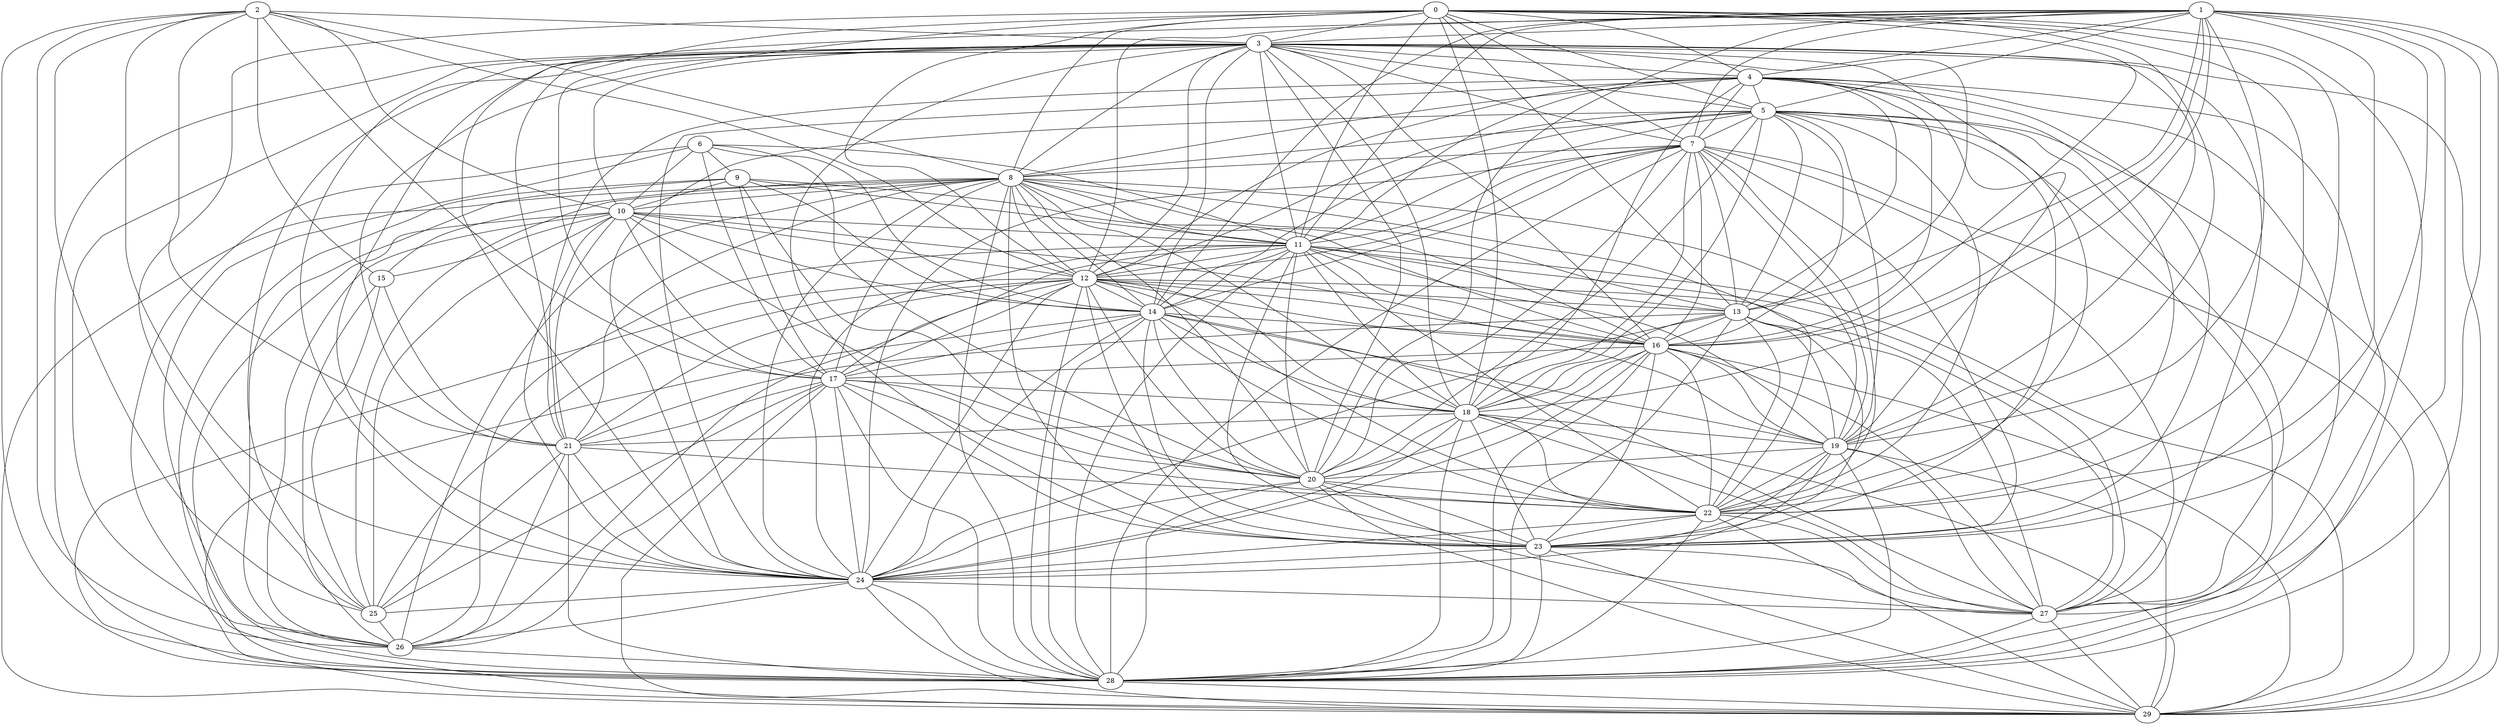 graph {
0  [Label = "0 (0.00)"]
1  [Label = "1 (0.00)"]
2  [Label = "2 (0.00)"]
3  [Label = "3 (0.00)"]
4  [Label = "4 (0.00)"]
5  [Label = "5 (0.00)"]
6  [Label = "6 (0.00)"]
7  [Label = "7 (0.00)"]
8  [Label = "8 (0.00)"]
9  [Label = "9 (0.00)"]
10  [Label = "10 (0.00)"]
11  [Label = "11 (0.00)"]
12  [Label = "12 (0.00)"]
13  [Label = "13 (0.00)"]
14  [Label = "14 (0.00)"]
15  [Label = "15 (0.00)"]
16  [Label = "16 (0.00)"]
17  [Label = "17 (0.00)"]
18  [Label = "18 (0.00)"]
19  [Label = "19 (0.00)"]
20  [Label = "20 (0.00)"]
21  [Label = "21 (0.00)"]
22  [Label = "22 (0.00)"]
23  [Label = "23 (0.00)"]
24  [Label = "24 (0.00)"]
25  [Label = "25 (0.00)"]
26  [Label = "26 (0.00)"]
27  [Label = "27 (0.00)"]
28  [Label = "28 (0.00)"]
29  [Label = "29 (0.00)"]

0--3  [Label = "0.00"]
0--4  [Label = "0.00"]
0--5  [Label = "0.00"]
0--7  [Label = "0.00"]
0--8  [Label = "0.00"]
0--11  [Label = "0.00"]
0--12  [Label = "0.00"]
0--13  [Label = "0.00"]
0--16  [Label = "0.00"]
0--18  [Label = "0.00"]
0--19  [Label = "0.00"]
0--21  [Label = "0.00"]
0--22  [Label = "0.00"]
0--23  [Label = "0.00"]
0--24  [Label = "0.00"]
0--25  [Label = "0.00"]
0--28  [Label = "0.00"]
1--3  [Label = "0.00"]
1--4  [Label = "0.00"]
1--5  [Label = "0.00"]
1--7  [Label = "0.00"]
1--11  [Label = "0.00"]
1--12  [Label = "0.00"]
1--13  [Label = "0.00"]
1--14  [Label = "0.00"]
1--16  [Label = "0.00"]
1--18  [Label = "0.00"]
1--19  [Label = "0.00"]
1--20  [Label = "0.00"]
1--22  [Label = "0.00"]
1--23  [Label = "0.00"]
1--24  [Label = "0.00"]
1--27  [Label = "0.00"]
1--28  [Label = "0.00"]
1--29  [Label = "0.00"]
2--3  [Label = "0.00"]
2--8  [Label = "0.00"]
2--10  [Label = "0.00"]
2--12  [Label = "0.00"]
2--15  [Label = "0.00"]
2--17  [Label = "0.00"]
2--21  [Label = "0.00"]
2--24  [Label = "0.00"]
2--25  [Label = "0.00"]
2--26  [Label = "0.00"]
2--28  [Label = "0.00"]
3--4  [Label = "0.00"]
3--5  [Label = "0.00"]
3--7  [Label = "0.00"]
3--8  [Label = "0.00"]
3--10  [Label = "0.00"]
3--11  [Label = "0.00"]
3--12  [Label = "0.00"]
3--13  [Label = "0.00"]
3--14  [Label = "0.00"]
3--16  [Label = "0.00"]
3--17  [Label = "0.00"]
3--18  [Label = "0.00"]
3--19  [Label = "0.00"]
3--20  [Label = "0.00"]
3--21  [Label = "0.00"]
3--22  [Label = "0.00"]
3--23  [Label = "0.00"]
3--24  [Label = "0.00"]
3--25  [Label = "0.00"]
3--26  [Label = "0.00"]
3--27  [Label = "0.00"]
3--28  [Label = "0.00"]
3--29  [Label = "0.00"]
4--5  [Label = "0.00"]
4--7  [Label = "0.00"]
4--8  [Label = "0.00"]
4--11  [Label = "0.00"]
4--12  [Label = "0.00"]
4--13  [Label = "0.00"]
4--16  [Label = "0.00"]
4--18  [Label = "0.00"]
4--19  [Label = "0.00"]
4--21  [Label = "0.00"]
4--22  [Label = "0.00"]
4--23  [Label = "0.00"]
4--24  [Label = "0.00"]
4--27  [Label = "0.00"]
4--28  [Label = "0.00"]
5--7  [Label = "0.00"]
5--8  [Label = "0.00"]
5--11  [Label = "0.00"]
5--12  [Label = "0.00"]
5--13  [Label = "0.00"]
5--14  [Label = "0.00"]
5--16  [Label = "0.00"]
5--18  [Label = "0.00"]
5--19  [Label = "0.00"]
5--20  [Label = "0.00"]
5--22  [Label = "0.00"]
5--23  [Label = "0.00"]
5--24  [Label = "0.00"]
5--27  [Label = "0.00"]
5--28  [Label = "0.00"]
5--29  [Label = "0.00"]
6--9  [Label = "0.00"]
6--10  [Label = "0.00"]
6--11  [Label = "0.00"]
6--14  [Label = "0.00"]
6--17  [Label = "0.00"]
6--20  [Label = "0.00"]
6--26  [Label = "0.00"]
6--28  [Label = "0.00"]
7--8  [Label = "0.00"]
7--11  [Label = "0.00"]
7--12  [Label = "0.00"]
7--13  [Label = "0.00"]
7--14  [Label = "0.00"]
7--16  [Label = "0.00"]
7--18  [Label = "0.00"]
7--19  [Label = "0.00"]
7--20  [Label = "0.00"]
7--22  [Label = "0.00"]
7--23  [Label = "0.00"]
7--24  [Label = "0.00"]
7--27  [Label = "0.00"]
7--28  [Label = "0.00"]
7--29  [Label = "0.00"]
8--10  [Label = "0.00"]
8--11  [Label = "0.00"]
8--12  [Label = "0.00"]
8--13  [Label = "0.00"]
8--14  [Label = "0.00"]
8--15  [Label = "0.00"]
8--16  [Label = "0.00"]
8--17  [Label = "0.00"]
8--18  [Label = "0.00"]
8--19  [Label = "0.00"]
8--20  [Label = "0.00"]
8--21  [Label = "0.00"]
8--22  [Label = "0.00"]
8--23  [Label = "0.00"]
8--24  [Label = "0.00"]
8--25  [Label = "0.00"]
8--26  [Label = "0.00"]
8--28  [Label = "0.00"]
8--29  [Label = "0.00"]
9--10  [Label = "0.00"]
9--11  [Label = "0.00"]
9--14  [Label = "0.00"]
9--16  [Label = "0.00"]
9--17  [Label = "0.00"]
9--20  [Label = "0.00"]
9--26  [Label = "0.00"]
9--28  [Label = "0.00"]
10--11  [Label = "0.00"]
10--12  [Label = "0.00"]
10--14  [Label = "0.00"]
10--15  [Label = "0.00"]
10--16  [Label = "0.00"]
10--17  [Label = "0.00"]
10--20  [Label = "0.00"]
10--21  [Label = "0.00"]
10--24  [Label = "0.00"]
10--25  [Label = "0.00"]
10--26  [Label = "0.00"]
10--28  [Label = "0.00"]
11--12  [Label = "0.00"]
11--13  [Label = "0.00"]
11--14  [Label = "0.00"]
11--16  [Label = "0.00"]
11--17  [Label = "0.00"]
11--18  [Label = "0.00"]
11--19  [Label = "0.00"]
11--20  [Label = "0.00"]
11--22  [Label = "0.00"]
11--23  [Label = "0.00"]
11--24  [Label = "0.00"]
11--26  [Label = "0.00"]
11--27  [Label = "0.00"]
11--28  [Label = "0.00"]
11--29  [Label = "0.00"]
12--13  [Label = "0.00"]
12--14  [Label = "0.00"]
12--16  [Label = "0.00"]
12--17  [Label = "0.00"]
12--18  [Label = "0.00"]
12--19  [Label = "0.00"]
12--20  [Label = "0.00"]
12--21  [Label = "0.00"]
12--22  [Label = "0.00"]
12--23  [Label = "0.00"]
12--24  [Label = "0.00"]
12--25  [Label = "0.00"]
12--26  [Label = "0.00"]
12--27  [Label = "0.00"]
12--28  [Label = "0.00"]
12--29  [Label = "0.00"]
13--16  [Label = "0.00"]
13--18  [Label = "0.00"]
13--19  [Label = "0.00"]
13--21  [Label = "0.00"]
13--22  [Label = "0.00"]
13--23  [Label = "0.00"]
13--24  [Label = "0.00"]
13--27  [Label = "0.00"]
13--28  [Label = "0.00"]
14--16  [Label = "0.00"]
14--17  [Label = "0.00"]
14--18  [Label = "0.00"]
14--19  [Label = "0.00"]
14--20  [Label = "0.00"]
14--22  [Label = "0.00"]
14--23  [Label = "0.00"]
14--24  [Label = "0.00"]
14--27  [Label = "0.00"]
14--28  [Label = "0.00"]
14--29  [Label = "0.00"]
15--21  [Label = "0.00"]
15--25  [Label = "0.00"]
15--26  [Label = "0.00"]
16--17  [Label = "0.00"]
16--18  [Label = "0.00"]
16--19  [Label = "0.00"]
16--20  [Label = "0.00"]
16--22  [Label = "0.00"]
16--23  [Label = "0.00"]
16--24  [Label = "0.00"]
16--27  [Label = "0.00"]
16--28  [Label = "0.00"]
16--29  [Label = "0.00"]
17--18  [Label = "0.00"]
17--20  [Label = "0.00"]
17--21  [Label = "0.00"]
17--22  [Label = "0.00"]
17--23  [Label = "0.00"]
17--24  [Label = "0.00"]
17--25  [Label = "0.00"]
17--26  [Label = "0.00"]
17--28  [Label = "0.00"]
17--29  [Label = "0.00"]
18--19  [Label = "0.00"]
18--20  [Label = "0.00"]
18--21  [Label = "0.00"]
18--22  [Label = "0.00"]
18--23  [Label = "0.00"]
18--24  [Label = "0.00"]
18--27  [Label = "0.00"]
18--28  [Label = "0.00"]
18--29  [Label = "0.00"]
19--20  [Label = "0.00"]
19--22  [Label = "0.00"]
19--23  [Label = "0.00"]
19--24  [Label = "0.00"]
19--27  [Label = "0.00"]
19--28  [Label = "0.00"]
19--29  [Label = "0.00"]
20--22  [Label = "0.00"]
20--23  [Label = "0.00"]
20--24  [Label = "0.00"]
20--27  [Label = "0.00"]
20--28  [Label = "0.00"]
20--29  [Label = "0.00"]
21--22  [Label = "0.00"]
21--24  [Label = "0.00"]
21--25  [Label = "0.00"]
21--26  [Label = "0.00"]
21--28  [Label = "0.00"]
22--23  [Label = "0.00"]
22--24  [Label = "0.00"]
22--27  [Label = "0.00"]
22--28  [Label = "0.00"]
22--29  [Label = "0.00"]
23--24  [Label = "0.00"]
23--27  [Label = "0.00"]
23--28  [Label = "0.00"]
23--29  [Label = "0.00"]
24--25  [Label = "0.00"]
24--26  [Label = "0.00"]
24--27  [Label = "0.00"]
24--28  [Label = "0.00"]
24--29  [Label = "0.00"]
25--26  [Label = "0.00"]
26--28  [Label = "0.00"]
27--28  [Label = "0.00"]
27--29  [Label = "0.00"]
28--29  [Label = "0.00"]
}
